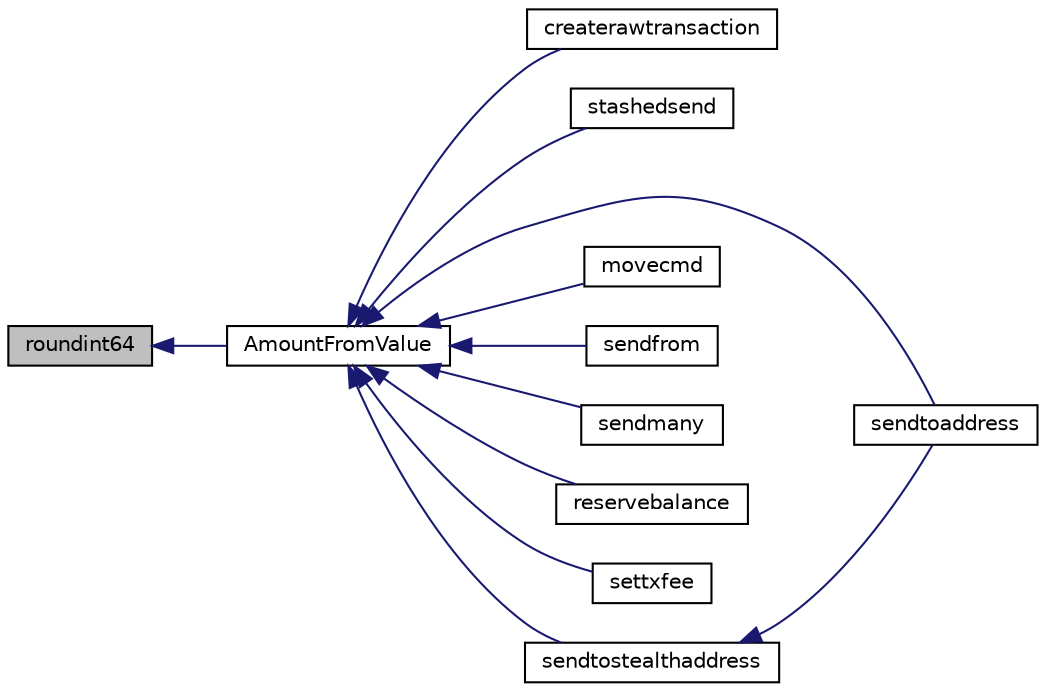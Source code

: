 digraph "roundint64"
{
  edge [fontname="Helvetica",fontsize="10",labelfontname="Helvetica",labelfontsize="10"];
  node [fontname="Helvetica",fontsize="10",shape=record];
  rankdir="LR";
  Node6517 [label="roundint64",height=0.2,width=0.4,color="black", fillcolor="grey75", style="filled", fontcolor="black"];
  Node6517 -> Node6518 [dir="back",color="midnightblue",fontsize="10",style="solid",fontname="Helvetica"];
  Node6518 [label="AmountFromValue",height=0.2,width=0.4,color="black", fillcolor="white", style="filled",URL="$d6/d76/rpcserver_8cpp.html#a24a3c6bbc75f2c852a8e7a00df4b2970"];
  Node6518 -> Node6519 [dir="back",color="midnightblue",fontsize="10",style="solid",fontname="Helvetica"];
  Node6519 [label="createrawtransaction",height=0.2,width=0.4,color="black", fillcolor="white", style="filled",URL="$dc/da8/rpcrawtransaction_8cpp.html#a7924d2aa3d68d890b82773445e0d949e"];
  Node6518 -> Node6520 [dir="back",color="midnightblue",fontsize="10",style="solid",fontname="Helvetica"];
  Node6520 [label="stashedsend",height=0.2,width=0.4,color="black", fillcolor="white", style="filled",URL="$d5/d6b/rpcstashedsend_8cpp.html#a5a7cb1ad55aeaa8bcbb5172e9153a75a"];
  Node6518 -> Node6521 [dir="back",color="midnightblue",fontsize="10",style="solid",fontname="Helvetica"];
  Node6521 [label="sendtoaddress",height=0.2,width=0.4,color="black", fillcolor="white", style="filled",URL="$df/d1d/rpcwallet_8cpp.html#a134064858f9cfa4775a6ae34cac2b133"];
  Node6518 -> Node6522 [dir="back",color="midnightblue",fontsize="10",style="solid",fontname="Helvetica"];
  Node6522 [label="movecmd",height=0.2,width=0.4,color="black", fillcolor="white", style="filled",URL="$df/d1d/rpcwallet_8cpp.html#a7dcb5aa63b46944bc4874719c8e1db15"];
  Node6518 -> Node6523 [dir="back",color="midnightblue",fontsize="10",style="solid",fontname="Helvetica"];
  Node6523 [label="sendfrom",height=0.2,width=0.4,color="black", fillcolor="white", style="filled",URL="$df/d1d/rpcwallet_8cpp.html#a845eaefd9ec7752b1145c183205524d0"];
  Node6518 -> Node6524 [dir="back",color="midnightblue",fontsize="10",style="solid",fontname="Helvetica"];
  Node6524 [label="sendmany",height=0.2,width=0.4,color="black", fillcolor="white", style="filled",URL="$df/d1d/rpcwallet_8cpp.html#adeb5f23f20fb4e589dab23cadf75c92d"];
  Node6518 -> Node6525 [dir="back",color="midnightblue",fontsize="10",style="solid",fontname="Helvetica"];
  Node6525 [label="reservebalance",height=0.2,width=0.4,color="black", fillcolor="white", style="filled",URL="$df/d1d/rpcwallet_8cpp.html#ac121309c99bd91b41eb61a3a8f1ab902"];
  Node6518 -> Node6526 [dir="back",color="midnightblue",fontsize="10",style="solid",fontname="Helvetica"];
  Node6526 [label="settxfee",height=0.2,width=0.4,color="black", fillcolor="white", style="filled",URL="$df/d1d/rpcwallet_8cpp.html#a68e2fb93e252e5b3a97dd629815a9159"];
  Node6518 -> Node6527 [dir="back",color="midnightblue",fontsize="10",style="solid",fontname="Helvetica"];
  Node6527 [label="sendtostealthaddress",height=0.2,width=0.4,color="black", fillcolor="white", style="filled",URL="$df/d1d/rpcwallet_8cpp.html#ad901105908c7eea072067a49643a906e"];
  Node6527 -> Node6521 [dir="back",color="midnightblue",fontsize="10",style="solid",fontname="Helvetica"];
}

